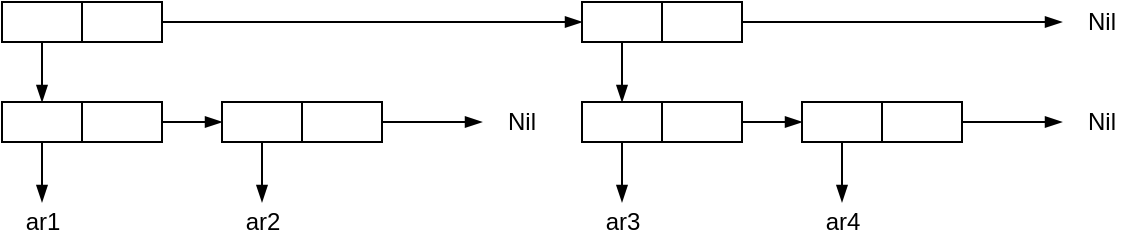 <mxfile version="13.9.9" type="device"><diagram id="pKdj5ocbptr0CY1lUVmf" name="Страница 1"><mxGraphModel dx="401" dy="758" grid="1" gridSize="10" guides="1" tooltips="1" connect="1" arrows="1" fold="1" page="1" pageScale="1" pageWidth="827" pageHeight="1169" math="0" shadow="0"><root><mxCell id="0"/><mxCell id="1" parent="0"/><mxCell id="PlZSmg3bHP_qszXvH4ko-1" value="" style="rounded=0;whiteSpace=wrap;html=1;" parent="1" vertex="1"><mxGeometry x="400" y="340" width="40" height="20" as="geometry"/></mxCell><mxCell id="PlZSmg3bHP_qszXvH4ko-3" value="" style="rounded=0;whiteSpace=wrap;html=1;" parent="1" vertex="1"><mxGeometry x="440" y="340" width="40" height="20" as="geometry"/></mxCell><mxCell id="PlZSmg3bHP_qszXvH4ko-4" value="" style="endArrow=blockThin;html=1;exitX=0.5;exitY=1;exitDx=0;exitDy=0;endFill=1;" parent="1" source="PlZSmg3bHP_qszXvH4ko-1" edge="1"><mxGeometry width="50" height="50" relative="1" as="geometry"><mxPoint x="450" y="410" as="sourcePoint"/><mxPoint x="420" y="390" as="targetPoint"/></mxGeometry></mxCell><mxCell id="PlZSmg3bHP_qszXvH4ko-5" value="" style="endArrow=blockThin;html=1;exitX=1;exitY=0.5;exitDx=0;exitDy=0;endFill=1;entryX=0;entryY=0.5;entryDx=0;entryDy=0;" parent="1" source="PlZSmg3bHP_qszXvH4ko-3" edge="1" target="zJxhm2WAag8j6V_SmLLu-29"><mxGeometry width="50" height="50" relative="1" as="geometry"><mxPoint x="430" y="370" as="sourcePoint"/><mxPoint x="530" y="350" as="targetPoint"/></mxGeometry></mxCell><mxCell id="PlZSmg3bHP_qszXvH4ko-6" value="Nil" style="text;html=1;strokeColor=none;fillColor=none;align=center;verticalAlign=middle;whiteSpace=wrap;rounded=0;" parent="1" vertex="1"><mxGeometry x="640" y="390" width="40" height="20" as="geometry"/></mxCell><mxCell id="zJxhm2WAag8j6V_SmLLu-17" value="" style="rounded=0;whiteSpace=wrap;html=1;" vertex="1" parent="1"><mxGeometry x="400" y="390" width="40" height="20" as="geometry"/></mxCell><mxCell id="zJxhm2WAag8j6V_SmLLu-18" value="" style="rounded=0;whiteSpace=wrap;html=1;" vertex="1" parent="1"><mxGeometry x="440" y="390" width="40" height="20" as="geometry"/></mxCell><mxCell id="zJxhm2WAag8j6V_SmLLu-19" value="" style="endArrow=blockThin;html=1;exitX=0.5;exitY=1;exitDx=0;exitDy=0;endFill=1;" edge="1" parent="1" source="zJxhm2WAag8j6V_SmLLu-17"><mxGeometry width="50" height="50" relative="1" as="geometry"><mxPoint x="450" y="460" as="sourcePoint"/><mxPoint x="420" y="440" as="targetPoint"/></mxGeometry></mxCell><mxCell id="zJxhm2WAag8j6V_SmLLu-20" value="" style="endArrow=blockThin;html=1;exitX=1;exitY=0.5;exitDx=0;exitDy=0;endFill=1;" edge="1" parent="1" source="zJxhm2WAag8j6V_SmLLu-18"><mxGeometry width="50" height="50" relative="1" as="geometry"><mxPoint x="430" y="420" as="sourcePoint"/><mxPoint x="510" y="400" as="targetPoint"/></mxGeometry></mxCell><mxCell id="zJxhm2WAag8j6V_SmLLu-21" value="" style="rounded=0;whiteSpace=wrap;html=1;" vertex="1" parent="1"><mxGeometry x="510" y="390" width="40" height="20" as="geometry"/></mxCell><mxCell id="zJxhm2WAag8j6V_SmLLu-22" value="" style="rounded=0;whiteSpace=wrap;html=1;" vertex="1" parent="1"><mxGeometry x="550" y="390" width="40" height="20" as="geometry"/></mxCell><mxCell id="zJxhm2WAag8j6V_SmLLu-23" value="" style="endArrow=blockThin;html=1;exitX=0.5;exitY=1;exitDx=0;exitDy=0;endFill=1;" edge="1" parent="1" source="zJxhm2WAag8j6V_SmLLu-21"><mxGeometry width="50" height="50" relative="1" as="geometry"><mxPoint x="560" y="460" as="sourcePoint"/><mxPoint x="530" y="440" as="targetPoint"/></mxGeometry></mxCell><mxCell id="zJxhm2WAag8j6V_SmLLu-24" value="" style="endArrow=blockThin;html=1;exitX=1;exitY=0.5;exitDx=0;exitDy=0;endFill=1;" edge="1" parent="1" source="zJxhm2WAag8j6V_SmLLu-22"><mxGeometry width="50" height="50" relative="1" as="geometry"><mxPoint x="540" y="420" as="sourcePoint"/><mxPoint x="640" y="400" as="targetPoint"/></mxGeometry></mxCell><mxCell id="zJxhm2WAag8j6V_SmLLu-26" value="ar1" style="text;html=1;align=center;verticalAlign=middle;resizable=0;points=[];autosize=1;" vertex="1" parent="1"><mxGeometry x="405" y="440" width="30" height="20" as="geometry"/></mxCell><mxCell id="zJxhm2WAag8j6V_SmLLu-27" value="ar2" style="text;html=1;align=center;verticalAlign=middle;resizable=0;points=[];autosize=1;" vertex="1" parent="1"><mxGeometry x="515" y="440" width="30" height="20" as="geometry"/></mxCell><mxCell id="zJxhm2WAag8j6V_SmLLu-29" value="" style="rounded=0;whiteSpace=wrap;html=1;" vertex="1" parent="1"><mxGeometry x="690" y="340" width="40" height="20" as="geometry"/></mxCell><mxCell id="zJxhm2WAag8j6V_SmLLu-30" value="" style="rounded=0;whiteSpace=wrap;html=1;" vertex="1" parent="1"><mxGeometry x="730" y="340" width="40" height="20" as="geometry"/></mxCell><mxCell id="zJxhm2WAag8j6V_SmLLu-31" value="" style="endArrow=blockThin;html=1;exitX=0.5;exitY=1;exitDx=0;exitDy=0;endFill=1;" edge="1" parent="1" source="zJxhm2WAag8j6V_SmLLu-29"><mxGeometry width="50" height="50" relative="1" as="geometry"><mxPoint x="740" y="410" as="sourcePoint"/><mxPoint x="710" y="390" as="targetPoint"/></mxGeometry></mxCell><mxCell id="zJxhm2WAag8j6V_SmLLu-32" value="" style="endArrow=blockThin;html=1;exitX=1;exitY=0.5;exitDx=0;exitDy=0;endFill=1;" edge="1" parent="1" source="zJxhm2WAag8j6V_SmLLu-30"><mxGeometry width="50" height="50" relative="1" as="geometry"><mxPoint x="720" y="370" as="sourcePoint"/><mxPoint x="930" y="350" as="targetPoint"/></mxGeometry></mxCell><mxCell id="zJxhm2WAag8j6V_SmLLu-33" value="Nil" style="text;html=1;strokeColor=none;fillColor=none;align=center;verticalAlign=middle;whiteSpace=wrap;rounded=0;" vertex="1" parent="1"><mxGeometry x="930" y="390" width="40" height="20" as="geometry"/></mxCell><mxCell id="zJxhm2WAag8j6V_SmLLu-34" value="" style="rounded=0;whiteSpace=wrap;html=1;" vertex="1" parent="1"><mxGeometry x="690" y="390" width="40" height="20" as="geometry"/></mxCell><mxCell id="zJxhm2WAag8j6V_SmLLu-35" value="" style="rounded=0;whiteSpace=wrap;html=1;" vertex="1" parent="1"><mxGeometry x="730" y="390" width="40" height="20" as="geometry"/></mxCell><mxCell id="zJxhm2WAag8j6V_SmLLu-36" value="" style="endArrow=blockThin;html=1;exitX=0.5;exitY=1;exitDx=0;exitDy=0;endFill=1;" edge="1" parent="1" source="zJxhm2WAag8j6V_SmLLu-34"><mxGeometry width="50" height="50" relative="1" as="geometry"><mxPoint x="740" y="460" as="sourcePoint"/><mxPoint x="710" y="440" as="targetPoint"/></mxGeometry></mxCell><mxCell id="zJxhm2WAag8j6V_SmLLu-37" value="" style="endArrow=blockThin;html=1;exitX=1;exitY=0.5;exitDx=0;exitDy=0;endFill=1;" edge="1" parent="1" source="zJxhm2WAag8j6V_SmLLu-35"><mxGeometry width="50" height="50" relative="1" as="geometry"><mxPoint x="720" y="420" as="sourcePoint"/><mxPoint x="800" y="400" as="targetPoint"/></mxGeometry></mxCell><mxCell id="zJxhm2WAag8j6V_SmLLu-38" value="" style="rounded=0;whiteSpace=wrap;html=1;" vertex="1" parent="1"><mxGeometry x="800" y="390" width="40" height="20" as="geometry"/></mxCell><mxCell id="zJxhm2WAag8j6V_SmLLu-39" value="" style="rounded=0;whiteSpace=wrap;html=1;" vertex="1" parent="1"><mxGeometry x="840" y="390" width="40" height="20" as="geometry"/></mxCell><mxCell id="zJxhm2WAag8j6V_SmLLu-40" value="" style="endArrow=blockThin;html=1;exitX=0.5;exitY=1;exitDx=0;exitDy=0;endFill=1;" edge="1" parent="1" source="zJxhm2WAag8j6V_SmLLu-38"><mxGeometry width="50" height="50" relative="1" as="geometry"><mxPoint x="850" y="460" as="sourcePoint"/><mxPoint x="820" y="440" as="targetPoint"/></mxGeometry></mxCell><mxCell id="zJxhm2WAag8j6V_SmLLu-41" value="" style="endArrow=blockThin;html=1;exitX=1;exitY=0.5;exitDx=0;exitDy=0;endFill=1;" edge="1" parent="1" source="zJxhm2WAag8j6V_SmLLu-39"><mxGeometry width="50" height="50" relative="1" as="geometry"><mxPoint x="830" y="420" as="sourcePoint"/><mxPoint x="930" y="400" as="targetPoint"/></mxGeometry></mxCell><mxCell id="zJxhm2WAag8j6V_SmLLu-42" value="ar3" style="text;html=1;align=center;verticalAlign=middle;resizable=0;points=[];autosize=1;" vertex="1" parent="1"><mxGeometry x="695" y="440" width="30" height="20" as="geometry"/></mxCell><mxCell id="zJxhm2WAag8j6V_SmLLu-43" value="ar4" style="text;html=1;align=center;verticalAlign=middle;resizable=0;points=[];autosize=1;" vertex="1" parent="1"><mxGeometry x="805" y="440" width="30" height="20" as="geometry"/></mxCell><mxCell id="zJxhm2WAag8j6V_SmLLu-44" value="Nil" style="text;html=1;strokeColor=none;fillColor=none;align=center;verticalAlign=middle;whiteSpace=wrap;rounded=0;" vertex="1" parent="1"><mxGeometry x="930" y="340" width="40" height="20" as="geometry"/></mxCell></root></mxGraphModel></diagram></mxfile>